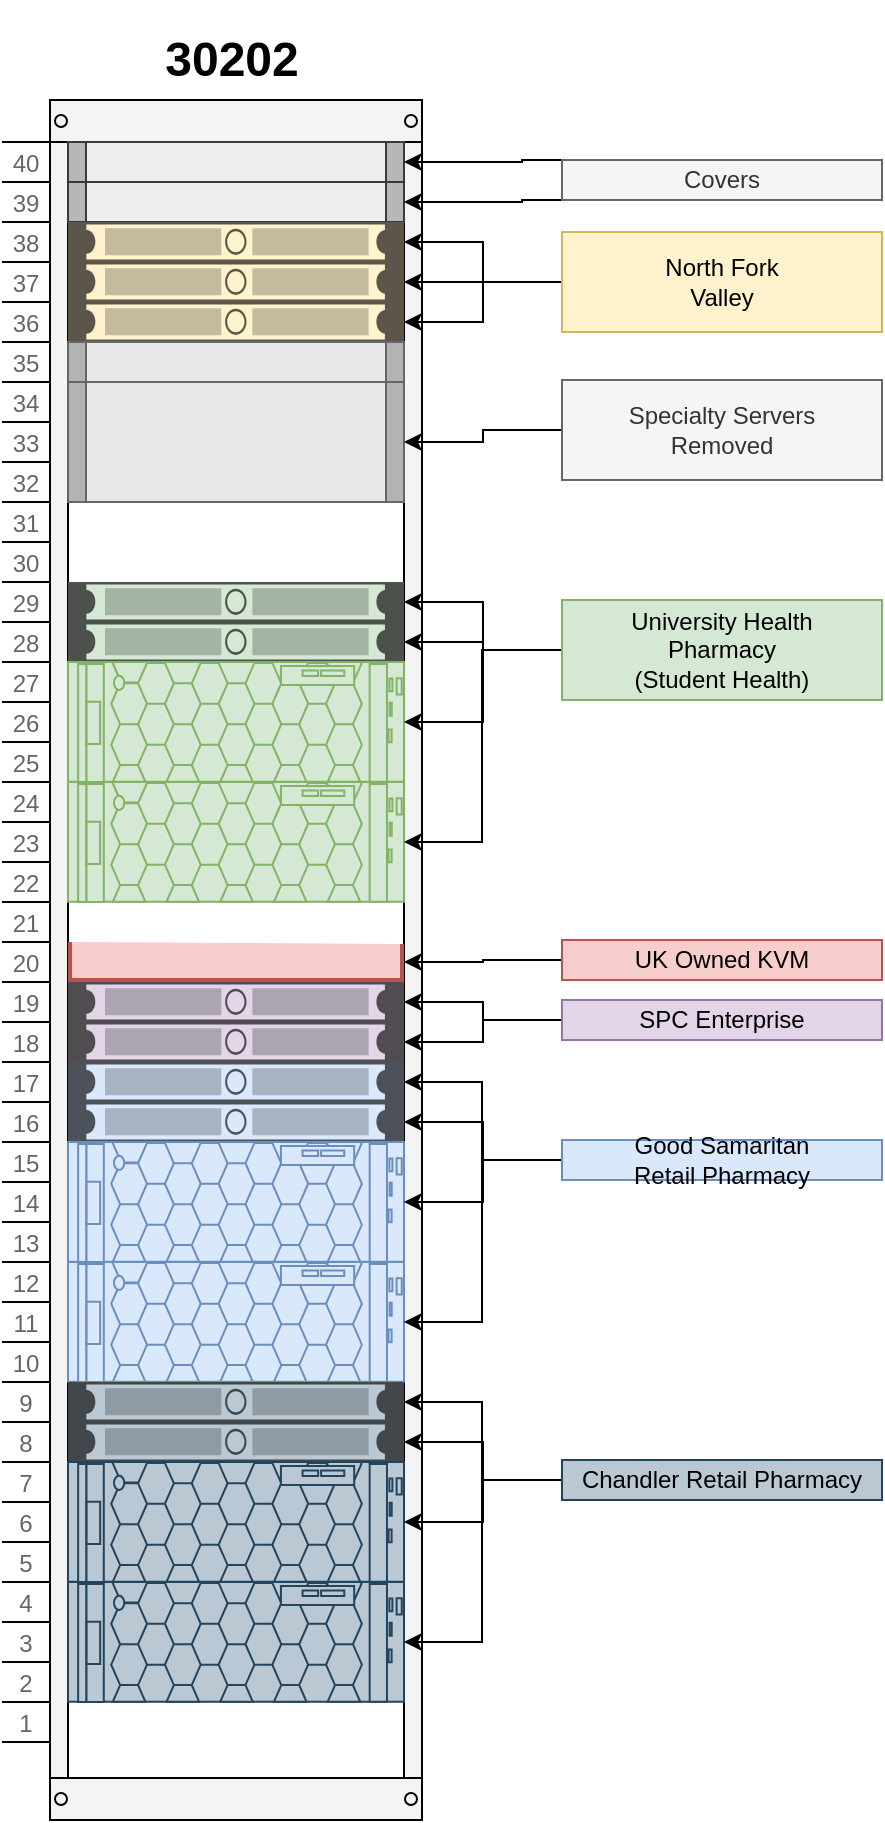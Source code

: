 <mxfile version="14.5.0" type="github" pages="2">
  <diagram id="QcT4WYxxXB78vr11Nmpd" name="Page-1">
    <mxGraphModel dx="1412" dy="823" grid="1" gridSize="10" guides="1" tooltips="1" connect="1" arrows="1" fold="1" page="1" pageScale="1" pageWidth="850" pageHeight="1100" math="0" shadow="0">
      <root>
        <mxCell id="0" />
        <mxCell id="1" parent="0" />
        <mxCell id="riQT43mBiRyMyCIj4UrK-2" value="" style="html=1;verticalLabelPosition=bottom;labelBackgroundColor=#ffffff;verticalAlign=top;outlineConnect=0;shadow=0;dashed=0;shape=mxgraph.rackGeneral.container;fillColor2=#f4f4f4;container=1;collapsible=0;childLayout=rack;allowGaps=1;marginLeft=33;marginRight=9;marginTop=21;marginBottom=22;textColor=#666666;numDisp=ascend;" vertex="1" parent="1">
          <mxGeometry x="320" y="90" width="210" height="860" as="geometry" />
        </mxCell>
        <mxCell id="riQT43mBiRyMyCIj4UrK-3" value="" style="html=1;labelPosition=right;align=left;spacingLeft=15;shadow=0;dashed=0;outlineConnect=0;shape=mxgraph.rackGeneral.plate;fillColor=#eeeeee;strokeColor=#36393d;" vertex="1" parent="riQT43mBiRyMyCIj4UrK-2">
          <mxGeometry x="33" y="41" width="168" height="20" as="geometry" />
        </mxCell>
        <mxCell id="riQT43mBiRyMyCIj4UrK-27" value="" style="html=1;labelPosition=right;align=left;spacingLeft=15;shadow=0;dashed=0;outlineConnect=0;shape=mxgraph.rackGeneral.plate;fillColor=#eeeeee;strokeColor=#36393d;" vertex="1" parent="riQT43mBiRyMyCIj4UrK-2">
          <mxGeometry x="33" y="21" width="168" height="20" as="geometry" />
        </mxCell>
        <mxCell id="riQT43mBiRyMyCIj4UrK-4" value="" style="strokeColor=#d6b656;html=1;labelPosition=right;align=left;spacingLeft=15;shadow=0;dashed=0;outlineConnect=0;shape=mxgraph.rack.general.1u_rack_server;fillColor=#fff2cc;" vertex="1" parent="riQT43mBiRyMyCIj4UrK-2">
          <mxGeometry x="33" y="61" width="168" height="20" as="geometry" />
        </mxCell>
        <mxCell id="riQT43mBiRyMyCIj4UrK-5" value="" style="strokeColor=#d6b656;html=1;labelPosition=right;align=left;spacingLeft=15;shadow=0;dashed=0;outlineConnect=0;shape=mxgraph.rack.general.1u_rack_server;fillColor=#fff2cc;" vertex="1" parent="riQT43mBiRyMyCIj4UrK-2">
          <mxGeometry x="33" y="81" width="168" height="20" as="geometry" />
        </mxCell>
        <mxCell id="riQT43mBiRyMyCIj4UrK-6" value="" style="strokeColor=#d6b656;html=1;labelPosition=right;align=left;spacingLeft=15;shadow=0;dashed=0;outlineConnect=0;shape=mxgraph.rack.general.1u_rack_server;fillColor=#fff2cc;" vertex="1" parent="riQT43mBiRyMyCIj4UrK-2">
          <mxGeometry x="33" y="101" width="168" height="20" as="geometry" />
        </mxCell>
        <mxCell id="riQT43mBiRyMyCIj4UrK-7" value="" style="strokeColor=#666666;html=1;labelPosition=right;align=left;spacingLeft=15;shadow=0;dashed=0;outlineConnect=0;shape=mxgraph.rackGeneral.plate;fillColor=#e8e8e8;" vertex="1" parent="riQT43mBiRyMyCIj4UrK-2">
          <mxGeometry x="33" y="121" width="168" height="20" as="geometry" />
        </mxCell>
        <mxCell id="riQT43mBiRyMyCIj4UrK-8" value="" style="strokeColor=#666666;html=1;labelPosition=right;align=left;spacingLeft=15;shadow=0;dashed=0;outlineConnect=0;shape=mxgraph.rackGeneral.plate;fillColor=#e8e8e8;" vertex="1" parent="riQT43mBiRyMyCIj4UrK-2">
          <mxGeometry x="33" y="141" width="168" height="60" as="geometry" />
        </mxCell>
        <mxCell id="riQT43mBiRyMyCIj4UrK-10" value="" style="strokeColor=#82b366;html=1;labelPosition=right;align=left;spacingLeft=15;shadow=0;dashed=0;outlineConnect=0;shape=mxgraph.rack.general.1u_rack_server;fillColor=#d5e8d4;" vertex="1" parent="riQT43mBiRyMyCIj4UrK-2">
          <mxGeometry x="33" y="241" width="168" height="20" as="geometry" />
        </mxCell>
        <mxCell id="riQT43mBiRyMyCIj4UrK-9" value="" style="strokeColor=#82b366;html=1;labelPosition=right;align=left;spacingLeft=15;shadow=0;dashed=0;outlineConnect=0;shape=mxgraph.rack.general.1u_rack_server;fillColor=#d5e8d4;" vertex="1" parent="riQT43mBiRyMyCIj4UrK-2">
          <mxGeometry x="33" y="261" width="168" height="20" as="geometry" />
        </mxCell>
        <mxCell id="riQT43mBiRyMyCIj4UrK-15" value="" style="strokeColor=#82b366;html=1;labelPosition=right;align=left;spacingLeft=15;shadow=0;dashed=0;outlineConnect=0;shape=mxgraph.rack.dell.poweredge_r940;fillColor=#d5e8d4;" vertex="1" parent="riQT43mBiRyMyCIj4UrK-2">
          <mxGeometry x="33" y="281" width="168" height="60" as="geometry" />
        </mxCell>
        <mxCell id="riQT43mBiRyMyCIj4UrK-16" value="" style="strokeColor=#82b366;html=1;labelPosition=right;align=left;spacingLeft=15;shadow=0;dashed=0;outlineConnect=0;shape=mxgraph.rack.dell.poweredge_r940;fillColor=#d5e8d4;" vertex="1" parent="riQT43mBiRyMyCIj4UrK-2">
          <mxGeometry x="33" y="341" width="168" height="60" as="geometry" />
        </mxCell>
        <mxCell id="riQT43mBiRyMyCIj4UrK-13" value="" style="strokeColor=#b85450;html=1;labelPosition=right;align=left;spacingLeft=15;shadow=0;dashed=0;outlineConnect=0;shape=mxgraph.rackGeneral.shelf;container=1;collapsible=0;fillColor=#f8cecc;" vertex="1" parent="riQT43mBiRyMyCIj4UrK-2">
          <mxGeometry x="33" y="421" width="168" height="20" as="geometry" />
        </mxCell>
        <mxCell id="riQT43mBiRyMyCIj4UrK-19" value="" style="strokeColor=#9673a6;html=1;labelPosition=right;align=left;spacingLeft=15;shadow=0;dashed=0;outlineConnect=0;shape=mxgraph.rack.general.1u_rack_server;fillColor=#e1d5e7;" vertex="1" parent="riQT43mBiRyMyCIj4UrK-2">
          <mxGeometry x="33" y="441" width="168" height="20" as="geometry" />
        </mxCell>
        <mxCell id="riQT43mBiRyMyCIj4UrK-17" value="" style="strokeColor=#9673a6;html=1;labelPosition=right;align=left;spacingLeft=15;shadow=0;dashed=0;outlineConnect=0;shape=mxgraph.rack.general.1u_rack_server;fillColor=#e1d5e7;" vertex="1" parent="riQT43mBiRyMyCIj4UrK-2">
          <mxGeometry x="33" y="461" width="168" height="20" as="geometry" />
        </mxCell>
        <mxCell id="riQT43mBiRyMyCIj4UrK-18" value="" style="strokeColor=#6c8ebf;html=1;labelPosition=right;align=left;spacingLeft=15;shadow=0;dashed=0;outlineConnect=0;shape=mxgraph.rack.general.1u_rack_server;fillColor=#dae8fc;" vertex="1" parent="riQT43mBiRyMyCIj4UrK-2">
          <mxGeometry x="33" y="481" width="168" height="20" as="geometry" />
        </mxCell>
        <mxCell id="riQT43mBiRyMyCIj4UrK-20" value="" style="strokeColor=#6c8ebf;html=1;labelPosition=right;align=left;spacingLeft=15;shadow=0;dashed=0;outlineConnect=0;shape=mxgraph.rack.general.1u_rack_server;fillColor=#dae8fc;" vertex="1" parent="riQT43mBiRyMyCIj4UrK-2">
          <mxGeometry x="33" y="501" width="168" height="20" as="geometry" />
        </mxCell>
        <mxCell id="riQT43mBiRyMyCIj4UrK-22" value="" style="strokeColor=#6c8ebf;html=1;labelPosition=right;align=left;spacingLeft=15;shadow=0;dashed=0;outlineConnect=0;shape=mxgraph.rack.dell.poweredge_r940;fillColor=#dae8fc;" vertex="1" parent="riQT43mBiRyMyCIj4UrK-2">
          <mxGeometry x="33" y="521" width="168" height="60" as="geometry" />
        </mxCell>
        <mxCell id="riQT43mBiRyMyCIj4UrK-21" value="" style="strokeColor=#6c8ebf;html=1;labelPosition=right;align=left;spacingLeft=15;shadow=0;dashed=0;outlineConnect=0;shape=mxgraph.rack.dell.poweredge_r940;fillColor=#dae8fc;" vertex="1" parent="riQT43mBiRyMyCIj4UrK-2">
          <mxGeometry x="33" y="581" width="168" height="60" as="geometry" />
        </mxCell>
        <mxCell id="riQT43mBiRyMyCIj4UrK-23" value="" style="strokeColor=#23445d;html=1;labelPosition=right;align=left;spacingLeft=15;shadow=0;dashed=0;outlineConnect=0;shape=mxgraph.rack.general.1u_rack_server;fillColor=#bac8d3;" vertex="1" parent="riQT43mBiRyMyCIj4UrK-2">
          <mxGeometry x="33" y="641" width="168" height="20" as="geometry" />
        </mxCell>
        <mxCell id="riQT43mBiRyMyCIj4UrK-24" value="" style="strokeColor=#23445d;html=1;labelPosition=right;align=left;spacingLeft=15;shadow=0;dashed=0;outlineConnect=0;shape=mxgraph.rack.general.1u_rack_server;fillColor=#bac8d3;" vertex="1" parent="riQT43mBiRyMyCIj4UrK-2">
          <mxGeometry x="33" y="661" width="168" height="20" as="geometry" />
        </mxCell>
        <mxCell id="riQT43mBiRyMyCIj4UrK-25" value="" style="strokeColor=#23445d;html=1;labelPosition=right;align=left;spacingLeft=15;shadow=0;dashed=0;outlineConnect=0;shape=mxgraph.rack.dell.poweredge_r940;fillColor=#bac8d3;" vertex="1" parent="riQT43mBiRyMyCIj4UrK-2">
          <mxGeometry x="33" y="681" width="168" height="60" as="geometry" />
        </mxCell>
        <mxCell id="riQT43mBiRyMyCIj4UrK-26" value="" style="strokeColor=#23445d;html=1;labelPosition=right;align=left;spacingLeft=15;shadow=0;dashed=0;outlineConnect=0;shape=mxgraph.rack.dell.poweredge_r940;fillColor=#bac8d3;" vertex="1" parent="riQT43mBiRyMyCIj4UrK-2">
          <mxGeometry x="33" y="741" width="168" height="60" as="geometry" />
        </mxCell>
        <mxCell id="riQT43mBiRyMyCIj4UrK-28" value="&lt;h1&gt;30202&lt;/h1&gt;&lt;p&gt;&lt;br&gt;&lt;/p&gt;" style="text;html=1;strokeColor=none;fillColor=none;spacing=5;spacingTop=-20;whiteSpace=wrap;overflow=hidden;rounded=0;align=center;" vertex="1" parent="1">
          <mxGeometry x="340" y="50" width="190" height="40" as="geometry" />
        </mxCell>
        <mxCell id="riQT43mBiRyMyCIj4UrK-33" style="edgeStyle=orthogonalEdgeStyle;rounded=0;orthogonalLoop=1;jettySize=auto;html=1;exitX=0;exitY=1;exitDx=0;exitDy=0;" edge="1" parent="1" source="riQT43mBiRyMyCIj4UrK-29" target="riQT43mBiRyMyCIj4UrK-3">
          <mxGeometry relative="1" as="geometry">
            <Array as="points">
              <mxPoint x="580" y="141" />
            </Array>
          </mxGeometry>
        </mxCell>
        <mxCell id="riQT43mBiRyMyCIj4UrK-35" style="edgeStyle=orthogonalEdgeStyle;rounded=0;orthogonalLoop=1;jettySize=auto;html=1;exitX=0;exitY=0;exitDx=0;exitDy=0;" edge="1" parent="1" source="riQT43mBiRyMyCIj4UrK-29" target="riQT43mBiRyMyCIj4UrK-27">
          <mxGeometry relative="1" as="geometry">
            <Array as="points">
              <mxPoint x="580" y="121" />
            </Array>
          </mxGeometry>
        </mxCell>
        <mxCell id="riQT43mBiRyMyCIj4UrK-29" value="Covers&lt;br&gt;" style="text;html=1;strokeColor=#666666;fillColor=#f5f5f5;align=center;verticalAlign=middle;whiteSpace=wrap;rounded=0;fontColor=#333333;" vertex="1" parent="1">
          <mxGeometry x="600" y="120" width="160" height="20" as="geometry" />
        </mxCell>
        <mxCell id="riQT43mBiRyMyCIj4UrK-34" style="edgeStyle=orthogonalEdgeStyle;rounded=0;orthogonalLoop=1;jettySize=auto;html=1;" edge="1" parent="1" source="riQT43mBiRyMyCIj4UrK-30" target="riQT43mBiRyMyCIj4UrK-5">
          <mxGeometry relative="1" as="geometry" />
        </mxCell>
        <mxCell id="riQT43mBiRyMyCIj4UrK-48" style="edgeStyle=orthogonalEdgeStyle;rounded=0;orthogonalLoop=1;jettySize=auto;html=1;" edge="1" parent="1" source="riQT43mBiRyMyCIj4UrK-30" target="riQT43mBiRyMyCIj4UrK-4">
          <mxGeometry relative="1" as="geometry" />
        </mxCell>
        <mxCell id="riQT43mBiRyMyCIj4UrK-49" style="edgeStyle=orthogonalEdgeStyle;rounded=0;orthogonalLoop=1;jettySize=auto;html=1;" edge="1" parent="1" source="riQT43mBiRyMyCIj4UrK-30" target="riQT43mBiRyMyCIj4UrK-6">
          <mxGeometry relative="1" as="geometry" />
        </mxCell>
        <mxCell id="riQT43mBiRyMyCIj4UrK-30" value="North Fork&lt;br&gt;Valley" style="text;html=1;strokeColor=#d6b656;fillColor=#fff2cc;align=center;verticalAlign=middle;whiteSpace=wrap;rounded=0;" vertex="1" parent="1">
          <mxGeometry x="600" y="156" width="160" height="50" as="geometry" />
        </mxCell>
        <mxCell id="riQT43mBiRyMyCIj4UrK-50" style="edgeStyle=orthogonalEdgeStyle;rounded=0;orthogonalLoop=1;jettySize=auto;html=1;" edge="1" parent="1" source="riQT43mBiRyMyCIj4UrK-39" target="riQT43mBiRyMyCIj4UrK-8">
          <mxGeometry relative="1" as="geometry" />
        </mxCell>
        <mxCell id="riQT43mBiRyMyCIj4UrK-39" value="Specialty Servers&lt;br&gt;Removed" style="text;html=1;strokeColor=#666666;fillColor=#f5f5f5;align=center;verticalAlign=middle;whiteSpace=wrap;rounded=0;fontColor=#333333;" vertex="1" parent="1">
          <mxGeometry x="600" y="230" width="160" height="50" as="geometry" />
        </mxCell>
        <mxCell id="riQT43mBiRyMyCIj4UrK-51" style="edgeStyle=orthogonalEdgeStyle;rounded=0;orthogonalLoop=1;jettySize=auto;html=1;" edge="1" parent="1" source="riQT43mBiRyMyCIj4UrK-40" target="riQT43mBiRyMyCIj4UrK-9">
          <mxGeometry relative="1" as="geometry" />
        </mxCell>
        <mxCell id="riQT43mBiRyMyCIj4UrK-52" style="edgeStyle=orthogonalEdgeStyle;rounded=0;orthogonalLoop=1;jettySize=auto;html=1;" edge="1" parent="1" source="riQT43mBiRyMyCIj4UrK-40" target="riQT43mBiRyMyCIj4UrK-10">
          <mxGeometry relative="1" as="geometry" />
        </mxCell>
        <mxCell id="riQT43mBiRyMyCIj4UrK-53" style="edgeStyle=orthogonalEdgeStyle;rounded=0;orthogonalLoop=1;jettySize=auto;html=1;" edge="1" parent="1" source="riQT43mBiRyMyCIj4UrK-40" target="riQT43mBiRyMyCIj4UrK-15">
          <mxGeometry relative="1" as="geometry" />
        </mxCell>
        <mxCell id="riQT43mBiRyMyCIj4UrK-55" style="edgeStyle=orthogonalEdgeStyle;rounded=0;orthogonalLoop=1;jettySize=auto;html=1;" edge="1" parent="1" source="riQT43mBiRyMyCIj4UrK-40" target="riQT43mBiRyMyCIj4UrK-16">
          <mxGeometry relative="1" as="geometry">
            <Array as="points">
              <mxPoint x="560" y="365" />
              <mxPoint x="560" y="461" />
            </Array>
          </mxGeometry>
        </mxCell>
        <mxCell id="riQT43mBiRyMyCIj4UrK-40" value="University Health &lt;br&gt;Pharmacy&lt;br&gt;(Student Health)" style="text;html=1;strokeColor=#82b366;fillColor=#d5e8d4;align=center;verticalAlign=middle;whiteSpace=wrap;rounded=0;" vertex="1" parent="1">
          <mxGeometry x="600" y="340" width="160" height="50" as="geometry" />
        </mxCell>
        <mxCell id="riQT43mBiRyMyCIj4UrK-45" style="edgeStyle=orthogonalEdgeStyle;rounded=0;orthogonalLoop=1;jettySize=auto;html=1;" edge="1" parent="1" source="riQT43mBiRyMyCIj4UrK-41" target="riQT43mBiRyMyCIj4UrK-13">
          <mxGeometry relative="1" as="geometry" />
        </mxCell>
        <mxCell id="riQT43mBiRyMyCIj4UrK-41" value="UK Owned KVM" style="text;html=1;strokeColor=#b85450;fillColor=#f8cecc;align=center;verticalAlign=middle;whiteSpace=wrap;rounded=0;" vertex="1" parent="1">
          <mxGeometry x="600" y="510" width="160" height="20" as="geometry" />
        </mxCell>
        <mxCell id="riQT43mBiRyMyCIj4UrK-46" style="edgeStyle=orthogonalEdgeStyle;rounded=0;orthogonalLoop=1;jettySize=auto;html=1;" edge="1" parent="1" source="riQT43mBiRyMyCIj4UrK-42" target="riQT43mBiRyMyCIj4UrK-19">
          <mxGeometry relative="1" as="geometry" />
        </mxCell>
        <mxCell id="riQT43mBiRyMyCIj4UrK-47" style="edgeStyle=orthogonalEdgeStyle;rounded=0;orthogonalLoop=1;jettySize=auto;html=1;" edge="1" parent="1" source="riQT43mBiRyMyCIj4UrK-42" target="riQT43mBiRyMyCIj4UrK-17">
          <mxGeometry relative="1" as="geometry" />
        </mxCell>
        <mxCell id="riQT43mBiRyMyCIj4UrK-42" value="SPC Enterprise" style="text;html=1;strokeColor=#9673a6;fillColor=#e1d5e7;align=center;verticalAlign=middle;whiteSpace=wrap;rounded=0;" vertex="1" parent="1">
          <mxGeometry x="600" y="540" width="160" height="20" as="geometry" />
        </mxCell>
        <mxCell id="riQT43mBiRyMyCIj4UrK-56" style="edgeStyle=orthogonalEdgeStyle;rounded=0;orthogonalLoop=1;jettySize=auto;html=1;" edge="1" parent="1" source="riQT43mBiRyMyCIj4UrK-43" target="riQT43mBiRyMyCIj4UrK-22">
          <mxGeometry relative="1" as="geometry" />
        </mxCell>
        <mxCell id="riQT43mBiRyMyCIj4UrK-57" style="edgeStyle=orthogonalEdgeStyle;rounded=0;orthogonalLoop=1;jettySize=auto;html=1;" edge="1" parent="1" source="riQT43mBiRyMyCIj4UrK-43" target="riQT43mBiRyMyCIj4UrK-20">
          <mxGeometry relative="1" as="geometry" />
        </mxCell>
        <mxCell id="riQT43mBiRyMyCIj4UrK-58" style="edgeStyle=orthogonalEdgeStyle;rounded=0;orthogonalLoop=1;jettySize=auto;html=1;" edge="1" parent="1" source="riQT43mBiRyMyCIj4UrK-43" target="riQT43mBiRyMyCIj4UrK-18">
          <mxGeometry relative="1" as="geometry">
            <Array as="points">
              <mxPoint x="560" y="620" />
              <mxPoint x="560" y="581" />
            </Array>
          </mxGeometry>
        </mxCell>
        <mxCell id="riQT43mBiRyMyCIj4UrK-61" style="edgeStyle=orthogonalEdgeStyle;rounded=0;orthogonalLoop=1;jettySize=auto;html=1;" edge="1" parent="1" source="riQT43mBiRyMyCIj4UrK-43" target="riQT43mBiRyMyCIj4UrK-21">
          <mxGeometry relative="1" as="geometry">
            <Array as="points">
              <mxPoint x="560" y="620" />
              <mxPoint x="560" y="701" />
            </Array>
          </mxGeometry>
        </mxCell>
        <mxCell id="riQT43mBiRyMyCIj4UrK-43" value="Good Samaritan&lt;br&gt;Retail Pharmacy" style="text;html=1;strokeColor=#6c8ebf;fillColor=#dae8fc;align=center;verticalAlign=middle;whiteSpace=wrap;rounded=0;" vertex="1" parent="1">
          <mxGeometry x="600" y="610" width="160" height="20" as="geometry" />
        </mxCell>
        <mxCell id="riQT43mBiRyMyCIj4UrK-62" style="edgeStyle=orthogonalEdgeStyle;rounded=0;orthogonalLoop=1;jettySize=auto;html=1;" edge="1" parent="1" source="riQT43mBiRyMyCIj4UrK-44" target="riQT43mBiRyMyCIj4UrK-25">
          <mxGeometry relative="1" as="geometry" />
        </mxCell>
        <mxCell id="riQT43mBiRyMyCIj4UrK-63" style="edgeStyle=orthogonalEdgeStyle;rounded=0;orthogonalLoop=1;jettySize=auto;html=1;" edge="1" parent="1" source="riQT43mBiRyMyCIj4UrK-44" target="riQT43mBiRyMyCIj4UrK-24">
          <mxGeometry relative="1" as="geometry" />
        </mxCell>
        <mxCell id="riQT43mBiRyMyCIj4UrK-64" style="edgeStyle=orthogonalEdgeStyle;rounded=0;orthogonalLoop=1;jettySize=auto;html=1;" edge="1" parent="1" source="riQT43mBiRyMyCIj4UrK-44" target="riQT43mBiRyMyCIj4UrK-23">
          <mxGeometry relative="1" as="geometry">
            <Array as="points">
              <mxPoint x="560" y="780" />
              <mxPoint x="560" y="741" />
            </Array>
          </mxGeometry>
        </mxCell>
        <mxCell id="riQT43mBiRyMyCIj4UrK-66" style="edgeStyle=orthogonalEdgeStyle;rounded=0;orthogonalLoop=1;jettySize=auto;html=1;" edge="1" parent="1" source="riQT43mBiRyMyCIj4UrK-44" target="riQT43mBiRyMyCIj4UrK-26">
          <mxGeometry relative="1" as="geometry">
            <Array as="points">
              <mxPoint x="560" y="780" />
              <mxPoint x="560" y="861" />
            </Array>
          </mxGeometry>
        </mxCell>
        <mxCell id="riQT43mBiRyMyCIj4UrK-44" value="Chandler Retail Pharmacy" style="text;html=1;strokeColor=#23445d;fillColor=#bac8d3;align=center;verticalAlign=middle;whiteSpace=wrap;rounded=0;" vertex="1" parent="1">
          <mxGeometry x="600" y="770" width="160" height="20" as="geometry" />
        </mxCell>
      </root>
    </mxGraphModel>
  </diagram>
  <diagram id="xYkLo5KB-uvO5oBvIuHY" name="Page-2">
    <mxGraphModel dx="1412" dy="823" grid="1" gridSize="10" guides="1" tooltips="1" connect="1" arrows="1" fold="1" page="1" pageScale="1" pageWidth="850" pageHeight="1100" math="0" shadow="0">
      <root>
        <mxCell id="zFgZ9hsOf5gYY-8B4Prh-0" />
        <mxCell id="zFgZ9hsOf5gYY-8B4Prh-1" parent="zFgZ9hsOf5gYY-8B4Prh-0" />
        <mxCell id="zFgZ9hsOf5gYY-8B4Prh-2" value="" style="strokeColor=#666666;html=1;verticalLabelPosition=bottom;labelBackgroundColor=#ffffff;verticalAlign=top;outlineConnect=0;shadow=0;dashed=0;shape=mxgraph.rackGeneral.container;fillColor2=#f4f4f4;container=1;collapsible=0;childLayout=rack;allowGaps=1;marginLeft=33;marginRight=9;marginTop=21;marginBottom=22;textColor=#666666;numDisp=ascend;" vertex="1" parent="zFgZ9hsOf5gYY-8B4Prh-1">
          <mxGeometry x="320" y="100" width="210" height="670" as="geometry" />
        </mxCell>
        <mxCell id="zFgZ9hsOf5gYY-8B4Prh-22" value="" style="strokeColor=#666666;html=1;labelPosition=right;align=left;spacingLeft=15;shadow=0;dashed=0;outlineConnect=0;shape=mxgraph.rackGeneral.plate;fillColor=#e8e8e8;" vertex="1" parent="zFgZ9hsOf5gYY-8B4Prh-2">
          <mxGeometry x="33" y="21" width="168" height="60" as="geometry" />
        </mxCell>
        <mxCell id="zFgZ9hsOf5gYY-8B4Prh-21" value="" style="strokeColor=#666666;html=1;labelPosition=right;align=left;spacingLeft=15;shadow=0;dashed=0;outlineConnect=0;shape=mxgraph.rackGeneral.plate;fillColor=#e8e8e8;" vertex="1" parent="zFgZ9hsOf5gYY-8B4Prh-2">
          <mxGeometry x="33" y="81" width="168" height="20" as="geometry" />
        </mxCell>
        <mxCell id="zFgZ9hsOf5gYY-8B4Prh-23" value="" style="strokeColor=#666666;html=1;labelPosition=right;align=left;spacingLeft=15;shadow=0;dashed=0;outlineConnect=0;shape=mxgraph.rackGeneral.plate;fillColor=#e8e8e8;" vertex="1" parent="zFgZ9hsOf5gYY-8B4Prh-2">
          <mxGeometry x="33" y="101" width="168" height="20" as="geometry" />
        </mxCell>
        <mxCell id="zFgZ9hsOf5gYY-8B4Prh-20" value="" style="strokeColor=#666666;html=1;labelPosition=right;align=left;spacingLeft=15;shadow=0;dashed=0;outlineConnect=0;shape=mxgraph.rack.general.1u_rack_server;" vertex="1" parent="zFgZ9hsOf5gYY-8B4Prh-2">
          <mxGeometry x="33" y="141" width="168" height="20" as="geometry" />
        </mxCell>
        <mxCell id="zFgZ9hsOf5gYY-8B4Prh-19" value="" style="strokeColor=#666666;html=1;labelPosition=right;align=left;spacingLeft=15;shadow=0;dashed=0;outlineConnect=0;shape=mxgraph.rack.general.1u_rack_server;" vertex="1" parent="zFgZ9hsOf5gYY-8B4Prh-2">
          <mxGeometry x="33" y="161" width="168" height="20" as="geometry" />
        </mxCell>
        <mxCell id="zFgZ9hsOf5gYY-8B4Prh-18" value="" style="strokeColor=#666666;html=1;labelPosition=right;align=left;spacingLeft=15;shadow=0;dashed=0;outlineConnect=0;shape=mxgraph.rack.general.1u_rack_server;" vertex="1" parent="zFgZ9hsOf5gYY-8B4Prh-2">
          <mxGeometry x="33" y="181" width="168" height="20" as="geometry" />
        </mxCell>
        <mxCell id="zFgZ9hsOf5gYY-8B4Prh-17" value="" style="strokeColor=#666666;html=1;labelPosition=right;align=left;spacingLeft=15;shadow=0;dashed=0;outlineConnect=0;shape=mxgraph.rackGeneral.plate;fillColor=#e8e8e8;" vertex="1" parent="zFgZ9hsOf5gYY-8B4Prh-2">
          <mxGeometry x="33" y="201" width="168" height="20" as="geometry" />
        </mxCell>
        <mxCell id="zFgZ9hsOf5gYY-8B4Prh-16" value="" style="strokeColor=#666666;html=1;labelPosition=right;align=left;spacingLeft=15;shadow=0;dashed=0;outlineConnect=0;shape=mxgraph.rackGeneral.shelf;container=1;collapsible=0" vertex="1" parent="zFgZ9hsOf5gYY-8B4Prh-2">
          <mxGeometry x="33" y="221" width="168" height="20" as="geometry" />
        </mxCell>
        <mxCell id="zFgZ9hsOf5gYY-8B4Prh-14" value="" style="strokeColor=#666666;html=1;labelPosition=right;align=left;spacingLeft=15;shadow=0;dashed=0;outlineConnect=0;shape=mxgraph.rack.dell.poweredge_c4140;" vertex="1" parent="zFgZ9hsOf5gYY-8B4Prh-2">
          <mxGeometry x="33" y="241" width="168" height="20" as="geometry" />
        </mxCell>
        <mxCell id="zFgZ9hsOf5gYY-8B4Prh-15" value="" style="strokeColor=#666666;html=1;labelPosition=right;align=left;spacingLeft=15;shadow=0;dashed=0;outlineConnect=0;shape=mxgraph.rack.dell.poweredge_c4140;" vertex="1" parent="zFgZ9hsOf5gYY-8B4Prh-2">
          <mxGeometry x="33" y="261" width="168" height="20" as="geometry" />
        </mxCell>
        <mxCell id="zFgZ9hsOf5gYY-8B4Prh-12" value="" style="strokeColor=#666666;html=1;labelPosition=right;align=left;spacingLeft=15;shadow=0;dashed=0;outlineConnect=0;shape=mxgraph.rack.general.1u_rack_server;" vertex="1" parent="zFgZ9hsOf5gYY-8B4Prh-2">
          <mxGeometry x="33" y="281" width="168" height="20" as="geometry" />
        </mxCell>
        <mxCell id="zFgZ9hsOf5gYY-8B4Prh-13" value="" style="strokeColor=#666666;html=1;labelPosition=right;align=left;spacingLeft=15;shadow=0;dashed=0;outlineConnect=0;shape=mxgraph.rack.general.1u_rack_server;" vertex="1" parent="zFgZ9hsOf5gYY-8B4Prh-2">
          <mxGeometry x="33" y="301" width="168" height="20" as="geometry" />
        </mxCell>
        <mxCell id="zFgZ9hsOf5gYY-8B4Prh-11" value="" style="strokeColor=#666666;html=1;labelPosition=right;align=left;spacingLeft=15;shadow=0;dashed=0;outlineConnect=0;shape=mxgraph.rack.dell.poweredge_c4140;" vertex="1" parent="zFgZ9hsOf5gYY-8B4Prh-2">
          <mxGeometry x="33" y="321" width="168" height="20" as="geometry" />
        </mxCell>
        <mxCell id="zFgZ9hsOf5gYY-8B4Prh-10" value="" style="strokeColor=#666666;html=1;labelPosition=right;align=left;spacingLeft=15;shadow=0;dashed=0;outlineConnect=0;shape=mxgraph.rack.general.1u_rack_server;" vertex="1" parent="zFgZ9hsOf5gYY-8B4Prh-2">
          <mxGeometry x="33" y="341" width="168" height="20" as="geometry" />
        </mxCell>
        <mxCell id="zFgZ9hsOf5gYY-8B4Prh-9" value="" style="strokeColor=#666666;html=1;labelPosition=right;align=left;spacingLeft=15;shadow=0;dashed=0;outlineConnect=0;shape=mxgraph.rack.general.1u_rack_server;" vertex="1" parent="zFgZ9hsOf5gYY-8B4Prh-2">
          <mxGeometry x="33" y="361" width="168" height="20" as="geometry" />
        </mxCell>
        <mxCell id="zFgZ9hsOf5gYY-8B4Prh-8" value="" style="strokeColor=#666666;html=1;labelPosition=right;align=left;spacingLeft=15;shadow=0;dashed=0;outlineConnect=0;shape=mxgraph.rack.general.1u_rack_server;" vertex="1" parent="zFgZ9hsOf5gYY-8B4Prh-2">
          <mxGeometry x="33" y="381" width="168" height="20" as="geometry" />
        </mxCell>
        <mxCell id="zFgZ9hsOf5gYY-8B4Prh-3" value="" style="strokeColor=#666666;html=1;labelPosition=right;align=left;spacingLeft=15;shadow=0;dashed=0;outlineConnect=0;shape=mxgraph.rack.dell.poweredge_r940;" vertex="1" parent="zFgZ9hsOf5gYY-8B4Prh-2">
          <mxGeometry x="33" y="401" width="168" height="60" as="geometry" />
        </mxCell>
        <mxCell id="zFgZ9hsOf5gYY-8B4Prh-6" value="" style="strokeColor=#666666;html=1;labelPosition=right;align=left;spacingLeft=15;shadow=0;dashed=0;outlineConnect=0;shape=mxgraph.rack.general.1u_rack_server;" vertex="1" parent="zFgZ9hsOf5gYY-8B4Prh-2">
          <mxGeometry x="33" y="461" width="168" height="20" as="geometry" />
        </mxCell>
        <mxCell id="zFgZ9hsOf5gYY-8B4Prh-7" value="" style="strokeColor=#666666;html=1;labelPosition=right;align=left;spacingLeft=15;shadow=0;dashed=0;outlineConnect=0;shape=mxgraph.rack.general.1u_rack_server;" vertex="1" parent="zFgZ9hsOf5gYY-8B4Prh-2">
          <mxGeometry x="33" y="481" width="168" height="20" as="geometry" />
        </mxCell>
        <mxCell id="zFgZ9hsOf5gYY-8B4Prh-4" value="" style="strokeColor=#666666;html=1;labelPosition=right;align=left;spacingLeft=15;shadow=0;dashed=0;outlineConnect=0;shape=mxgraph.rack.dell.poweredge_r940;" vertex="1" parent="zFgZ9hsOf5gYY-8B4Prh-2">
          <mxGeometry x="33" y="501" width="168" height="60" as="geometry" />
        </mxCell>
        <mxCell id="zFgZ9hsOf5gYY-8B4Prh-5" value="" style="strokeColor=#666666;html=1;labelPosition=right;align=left;spacingLeft=15;shadow=0;dashed=0;outlineConnect=0;shape=mxgraph.rack.dell.poweredge_r940;" vertex="1" parent="zFgZ9hsOf5gYY-8B4Prh-2">
          <mxGeometry x="33" y="561" width="168" height="60" as="geometry" />
        </mxCell>
        <mxCell id="zFgZ9hsOf5gYY-8B4Prh-24" value="&lt;h1&gt;30203&lt;/h1&gt;" style="text;html=1;strokeColor=none;fillColor=none;spacing=5;spacingTop=-20;whiteSpace=wrap;overflow=hidden;rounded=0;align=center;" vertex="1" parent="zFgZ9hsOf5gYY-8B4Prh-1">
          <mxGeometry x="340" y="60" width="190" height="40" as="geometry" />
        </mxCell>
      </root>
    </mxGraphModel>
  </diagram>
</mxfile>
